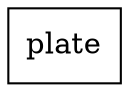 digraph G {
node [shape=box];
"plate" [label="plate"];
node [shape=ellipse, color=blue, fontcolor=blue];
}
